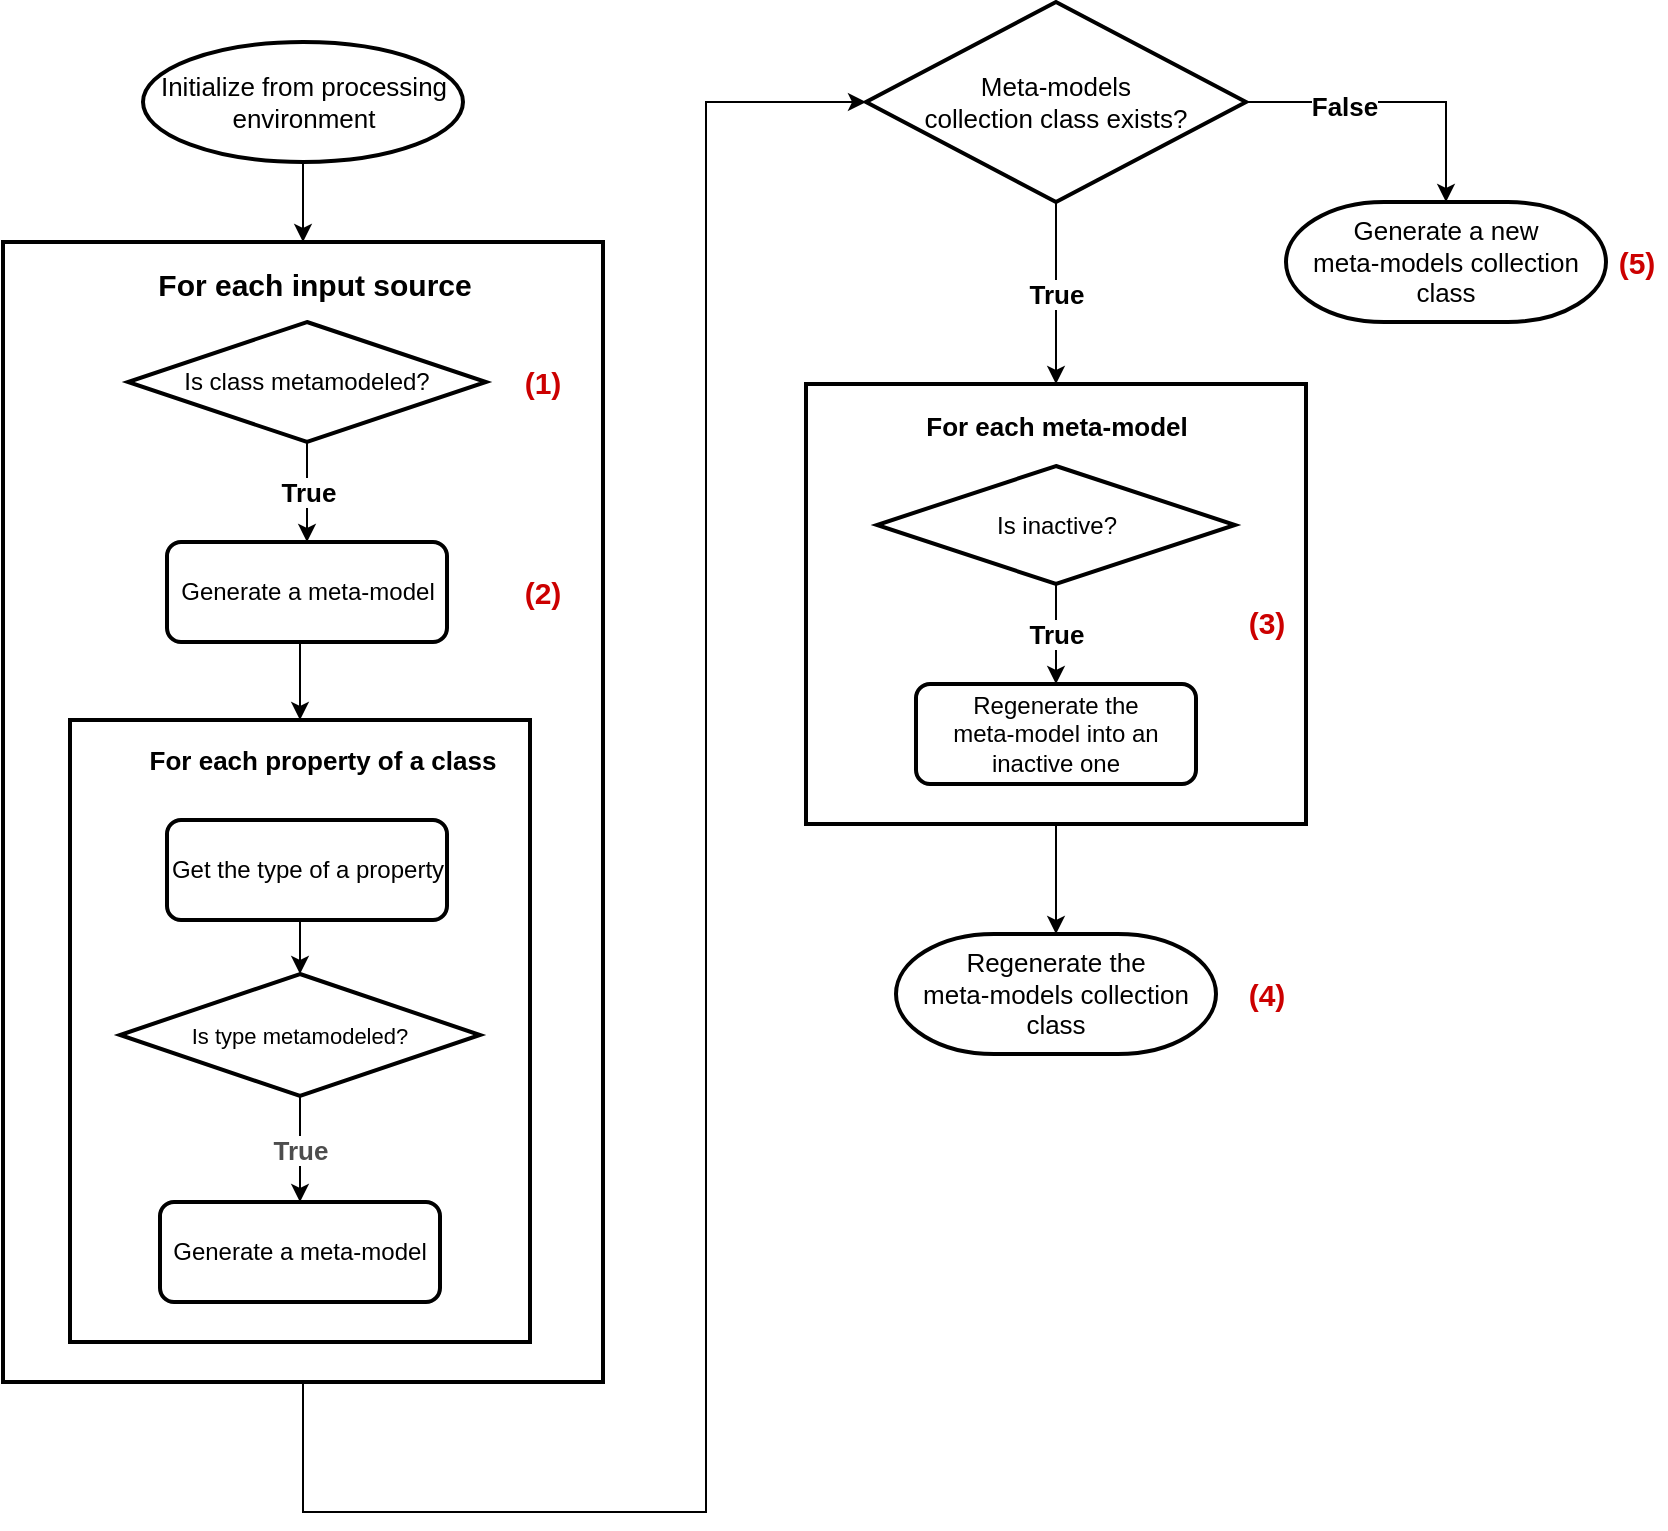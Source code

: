 <mxfile version="18.1.3" type="device"><diagram id="P7L-02BY6ZUrK3GjywdZ" name="Page-1"><mxGraphModel dx="1418" dy="688" grid="1" gridSize="10" guides="1" tooltips="1" connect="1" arrows="1" fold="1" page="1" pageScale="1" pageWidth="850" pageHeight="1100" background="#ffffff" math="0" shadow="0"><root><mxCell id="0"/><mxCell id="1" parent="0"/><mxCell id="hdNabcQ9-wxzFKDG0ik--14" value="" style="rounded=0;whiteSpace=wrap;html=1;fontSize=13;strokeWidth=2;fillColor=default;" parent="1" vertex="1"><mxGeometry x="18.5" y="140" width="300" height="570" as="geometry"/></mxCell><mxCell id="hdNabcQ9-wxzFKDG0ik--21" value="" style="rounded=0;whiteSpace=wrap;html=1;fontSize=13;strokeWidth=2;" parent="1" vertex="1"><mxGeometry x="52" y="379" width="230" height="311" as="geometry"/></mxCell><mxCell id="dRkoeY6bPG6HJMQkWIAA-2" style="edgeStyle=orthogonalEdgeStyle;rounded=0;orthogonalLoop=1;jettySize=auto;html=1;exitX=0.5;exitY=1;exitDx=0;exitDy=0;entryX=0.5;entryY=0;entryDx=0;entryDy=0;" parent="1" source="hdNabcQ9-wxzFKDG0ik--4" target="hdNabcQ9-wxzFKDG0ik--21" edge="1"><mxGeometry relative="1" as="geometry"/></mxCell><mxCell id="hdNabcQ9-wxzFKDG0ik--4" value="Generate a meta-model" style="rounded=1;whiteSpace=wrap;html=1;absoluteArcSize=1;arcSize=14;strokeWidth=2;" parent="1" vertex="1"><mxGeometry x="100.5" y="290" width="140" height="50" as="geometry"/></mxCell><mxCell id="hdNabcQ9-wxzFKDG0ik--7" value="&lt;font style=&quot;font-size: 13px;&quot;&gt;&lt;b&gt;True&lt;/b&gt;&lt;/font&gt;" style="edgeStyle=orthogonalEdgeStyle;rounded=0;orthogonalLoop=1;jettySize=auto;html=1;exitX=0.5;exitY=1;exitDx=0;exitDy=0;exitPerimeter=0;entryX=0.5;entryY=0;entryDx=0;entryDy=0;" parent="1" source="hdNabcQ9-wxzFKDG0ik--5" target="hdNabcQ9-wxzFKDG0ik--4" edge="1"><mxGeometry relative="1" as="geometry"/></mxCell><mxCell id="hdNabcQ9-wxzFKDG0ik--5" value="Is class metamodeled?" style="strokeWidth=2;html=1;shape=mxgraph.flowchart.decision;whiteSpace=wrap;fontSize=12;" parent="1" vertex="1"><mxGeometry x="81" y="180" width="179" height="60" as="geometry"/></mxCell><mxCell id="hdNabcQ9-wxzFKDG0ik--27" style="edgeStyle=orthogonalEdgeStyle;rounded=0;orthogonalLoop=1;jettySize=auto;html=1;exitX=0.5;exitY=1;exitDx=0;exitDy=0;entryX=0.5;entryY=0;entryDx=0;entryDy=0;entryPerimeter=0;fontSize=11;fontColor=#4D4D4D;" parent="1" source="hdNabcQ9-wxzFKDG0ik--25" target="hdNabcQ9-wxzFKDG0ik--26" edge="1"><mxGeometry relative="1" as="geometry"/></mxCell><mxCell id="hdNabcQ9-wxzFKDG0ik--25" value="Get the type of a property" style="rounded=1;whiteSpace=wrap;html=1;absoluteArcSize=1;arcSize=14;strokeWidth=2;" parent="1" vertex="1"><mxGeometry x="100.5" y="429" width="140" height="50" as="geometry"/></mxCell><mxCell id="hdNabcQ9-wxzFKDG0ik--32" value="&lt;font style=&quot;font-size: 13px;&quot;&gt;&lt;b&gt;True&lt;/b&gt;&lt;/font&gt;" style="edgeStyle=orthogonalEdgeStyle;rounded=0;orthogonalLoop=1;jettySize=auto;html=1;exitX=0.5;exitY=1;exitDx=0;exitDy=0;exitPerimeter=0;entryX=0.5;entryY=0;entryDx=0;entryDy=0;fontSize=11;fontColor=#4D4D4D;" parent="1" source="hdNabcQ9-wxzFKDG0ik--26" target="hdNabcQ9-wxzFKDG0ik--31" edge="1"><mxGeometry relative="1" as="geometry"/></mxCell><mxCell id="hdNabcQ9-wxzFKDG0ik--28" style="edgeStyle=orthogonalEdgeStyle;rounded=0;orthogonalLoop=1;jettySize=auto;html=1;exitX=0.5;exitY=1;exitDx=0;exitDy=0;fontSize=11;fontColor=#4D4D4D;" parent="1" edge="1"><mxGeometry relative="1" as="geometry"><mxPoint x="177" y="359.0" as="sourcePoint"/><mxPoint x="177" y="359.0" as="targetPoint"/></mxGeometry></mxCell><mxCell id="hdNabcQ9-wxzFKDG0ik--31" value="Generate a meta-model" style="rounded=1;whiteSpace=wrap;html=1;absoluteArcSize=1;arcSize=14;strokeWidth=2;" parent="1" vertex="1"><mxGeometry x="97" y="620" width="140" height="50" as="geometry"/></mxCell><mxCell id="hdNabcQ9-wxzFKDG0ik--26" value="&lt;div&gt;&lt;font style=&quot;font-size: 11px;&quot;&gt;Is type metamodeled?&lt;br&gt;&lt;/font&gt;&lt;/div&gt;" style="strokeWidth=2;html=1;shape=mxgraph.flowchart.decision;whiteSpace=wrap;verticalAlign=middle;" parent="1" vertex="1"><mxGeometry x="77" y="506" width="180" height="61" as="geometry"/></mxCell><mxCell id="hdNabcQ9-wxzFKDG0ik--58" style="edgeStyle=orthogonalEdgeStyle;rounded=0;orthogonalLoop=1;jettySize=auto;html=1;exitX=0.5;exitY=1;exitDx=0;exitDy=0;entryX=0;entryY=0.5;entryDx=0;entryDy=0;entryPerimeter=0;fontSize=13;fontColor=#000000;strokeColor=#000000;" parent="1" source="hdNabcQ9-wxzFKDG0ik--14" target="hdNabcQ9-wxzFKDG0ik--47" edge="1"><mxGeometry relative="1" as="geometry"><Array as="points"><mxPoint x="169" y="775"/><mxPoint x="370" y="775"/><mxPoint x="370" y="70"/></Array><mxPoint x="241" y="775" as="sourcePoint"/></mxGeometry></mxCell><mxCell id="hdNabcQ9-wxzFKDG0ik--59" style="edgeStyle=orthogonalEdgeStyle;rounded=0;orthogonalLoop=1;jettySize=auto;html=1;exitX=1;exitY=0.5;exitDx=0;exitDy=0;exitPerimeter=0;entryX=0.5;entryY=0;entryDx=0;entryDy=0;fontSize=13;fontColor=#000000;strokeColor=#000000;entryPerimeter=0;" parent="1" source="hdNabcQ9-wxzFKDG0ik--47" target="hdNabcQ9-wxzFKDG0ik--73" edge="1"><mxGeometry relative="1" as="geometry"><mxPoint x="710" y="130" as="targetPoint"/></mxGeometry></mxCell><mxCell id="hdNabcQ9-wxzFKDG0ik--60" value="&lt;b&gt;False&lt;/b&gt;" style="edgeLabel;html=1;align=center;verticalAlign=middle;resizable=0;points=[];fontSize=13;fontColor=#000000;" parent="hdNabcQ9-wxzFKDG0ik--59" vertex="1" connectable="0"><mxGeometry x="-0.338" y="-2" relative="1" as="geometry"><mxPoint x="-1" as="offset"/></mxGeometry></mxCell><mxCell id="hdNabcQ9-wxzFKDG0ik--61" value="&lt;b&gt;True&lt;/b&gt;" style="edgeStyle=orthogonalEdgeStyle;rounded=0;orthogonalLoop=1;jettySize=auto;html=1;exitX=0.5;exitY=1;exitDx=0;exitDy=0;exitPerimeter=0;fontSize=13;fontColor=#000000;strokeColor=#000000;entryX=0.5;entryY=0;entryDx=0;entryDy=0;" parent="1" source="hdNabcQ9-wxzFKDG0ik--47" target="hdNabcQ9-wxzFKDG0ik--63" edge="1"><mxGeometry relative="1" as="geometry"><mxPoint x="545" y="170" as="targetPoint"/></mxGeometry></mxCell><mxCell id="hdNabcQ9-wxzFKDG0ik--47" value="&lt;div&gt;Meta-models &lt;br&gt;&lt;/div&gt;&lt;div&gt;collection class exists?&lt;/div&gt;" style="strokeWidth=2;html=1;shape=mxgraph.flowchart.decision;whiteSpace=wrap;labelBorderColor=none;fontSize=13;fontColor=#000000;fillColor=none;" parent="1" vertex="1"><mxGeometry x="450" y="20" width="190" height="100" as="geometry"/></mxCell><mxCell id="hdNabcQ9-wxzFKDG0ik--52" value="&lt;font style=&quot;font-size: 15px;&quot;&gt;&lt;b&gt;For each input source&lt;/b&gt;&lt;br&gt;&lt;/font&gt;" style="text;html=1;align=center;verticalAlign=middle;resizable=0;points=[];autosize=1;strokeColor=none;fillColor=none;fontSize=13;fontColor=#000000;" parent="1" vertex="1"><mxGeometry x="88.5" y="151" width="170" height="20" as="geometry"/></mxCell><mxCell id="hdNabcQ9-wxzFKDG0ik--54" value="For each property of a class" style="text;html=1;align=center;verticalAlign=middle;resizable=0;points=[];autosize=1;strokeColor=none;fillColor=none;fontSize=13;fontColor=#000000;fontStyle=1" parent="1" vertex="1"><mxGeometry x="82.5" y="389" width="190" height="20" as="geometry"/></mxCell><mxCell id="hdNabcQ9-wxzFKDG0ik--68" style="edgeStyle=orthogonalEdgeStyle;rounded=0;orthogonalLoop=1;jettySize=auto;html=1;exitX=0.5;exitY=1;exitDx=0;exitDy=0;fontSize=13;fontColor=#000000;strokeColor=#000000;entryX=0.5;entryY=0;entryDx=0;entryDy=0;entryPerimeter=0;" parent="1" source="hdNabcQ9-wxzFKDG0ik--63" target="hdNabcQ9-wxzFKDG0ik--71" edge="1"><mxGeometry relative="1" as="geometry"><mxPoint x="545.421" y="481" as="targetPoint"/></mxGeometry></mxCell><mxCell id="hdNabcQ9-wxzFKDG0ik--63" value="" style="rounded=0;whiteSpace=wrap;html=1;fontSize=13;strokeWidth=2;fillColor=default;" parent="1" vertex="1"><mxGeometry x="420" y="211" width="250" height="220" as="geometry"/></mxCell><mxCell id="hdNabcQ9-wxzFKDG0ik--64" value="&lt;b&gt;For each meta-model&lt;br&gt;&lt;/b&gt;" style="text;html=1;align=center;verticalAlign=middle;resizable=0;points=[];autosize=1;strokeColor=none;fillColor=none;fontSize=13;fontColor=#000000;" parent="1" vertex="1"><mxGeometry x="470" y="222" width="150" height="20" as="geometry"/></mxCell><mxCell id="hdNabcQ9-wxzFKDG0ik--67" value="&lt;b&gt;True&lt;/b&gt;" style="edgeStyle=orthogonalEdgeStyle;rounded=0;orthogonalLoop=1;jettySize=auto;html=1;exitX=0.5;exitY=1;exitDx=0;exitDy=0;exitPerimeter=0;entryX=0.5;entryY=0;entryDx=0;entryDy=0;fontSize=13;fontColor=#000000;strokeColor=#000000;" parent="1" source="hdNabcQ9-wxzFKDG0ik--65" target="hdNabcQ9-wxzFKDG0ik--66" edge="1"><mxGeometry relative="1" as="geometry"/></mxCell><mxCell id="hdNabcQ9-wxzFKDG0ik--65" value="Is inactive?" style="strokeWidth=2;html=1;shape=mxgraph.flowchart.decision;whiteSpace=wrap;fontSize=12;" parent="1" vertex="1"><mxGeometry x="455.5" y="252" width="179" height="59" as="geometry"/></mxCell><mxCell id="hdNabcQ9-wxzFKDG0ik--66" value="&lt;div&gt;Regenerate the &lt;br&gt;&lt;/div&gt;&lt;div&gt;meta-model into an inactive one&lt;/div&gt;" style="rounded=1;whiteSpace=wrap;html=1;absoluteArcSize=1;arcSize=14;strokeWidth=2;" parent="1" vertex="1"><mxGeometry x="475" y="361" width="140" height="50" as="geometry"/></mxCell><mxCell id="hdNabcQ9-wxzFKDG0ik--71" value="&lt;div&gt;Regenerate the &lt;br&gt;&lt;/div&gt;&lt;div&gt;meta-models collection class&lt;/div&gt;" style="strokeWidth=2;html=1;shape=mxgraph.flowchart.terminator;whiteSpace=wrap;labelBorderColor=none;fontSize=13;fontColor=#000000;fillColor=none;" parent="1" vertex="1"><mxGeometry x="465" y="486" width="160" height="60" as="geometry"/></mxCell><mxCell id="hdNabcQ9-wxzFKDG0ik--73" value="&lt;div&gt;Generate a new&lt;br&gt;&lt;/div&gt;&lt;div&gt;meta-models collection class&lt;/div&gt;" style="strokeWidth=2;html=1;shape=mxgraph.flowchart.terminator;whiteSpace=wrap;labelBorderColor=none;fontSize=13;fontColor=#000000;fillColor=none;" parent="1" vertex="1"><mxGeometry x="660" y="120" width="160" height="60" as="geometry"/></mxCell><mxCell id="hdNabcQ9-wxzFKDG0ik--75" style="edgeStyle=orthogonalEdgeStyle;rounded=0;orthogonalLoop=1;jettySize=auto;html=1;exitX=0.5;exitY=1;exitDx=0;exitDy=0;exitPerimeter=0;entryX=0.5;entryY=0;entryDx=0;entryDy=0;fontSize=13;fontColor=#000000;strokeColor=#000000;" parent="1" source="hdNabcQ9-wxzFKDG0ik--74" target="hdNabcQ9-wxzFKDG0ik--14" edge="1"><mxGeometry relative="1" as="geometry"/></mxCell><mxCell id="hdNabcQ9-wxzFKDG0ik--74" value="Initialize from processing environment" style="strokeWidth=2;html=1;shape=mxgraph.flowchart.start_1;whiteSpace=wrap;labelBorderColor=none;fontSize=13;fontColor=#000000;fillColor=none;" parent="1" vertex="1"><mxGeometry x="88.5" y="40" width="160" height="60" as="geometry"/></mxCell><mxCell id="hdNabcQ9-wxzFKDG0ik--76" value="&lt;font style=&quot;font-size: 15px;&quot; color=&quot;#CC0000&quot;&gt;&lt;b style=&quot;font-size: 15px;&quot;&gt;(1)&lt;/b&gt;&lt;/font&gt;" style="text;html=1;align=center;verticalAlign=middle;resizable=0;points=[];autosize=1;strokeColor=none;fillColor=none;fontSize=15;fontColor=#000000;" parent="1" vertex="1"><mxGeometry x="272.5" y="200" width="30" height="20" as="geometry"/></mxCell><mxCell id="hdNabcQ9-wxzFKDG0ik--78" value="&lt;font style=&quot;font-size: 15px;&quot; color=&quot;#CC0000&quot;&gt;&lt;b style=&quot;font-size: 15px;&quot;&gt;(3)&lt;/b&gt;&lt;/font&gt;" style="text;html=1;align=center;verticalAlign=middle;resizable=0;points=[];autosize=1;strokeColor=none;fillColor=none;fontSize=15;fontColor=#000000;" parent="1" vertex="1"><mxGeometry x="634.5" y="320" width="30" height="20" as="geometry"/></mxCell><mxCell id="hdNabcQ9-wxzFKDG0ik--79" value="&lt;font color=&quot;#CC0000&quot;&gt;&lt;b&gt;(5)&lt;/b&gt;&lt;/font&gt;" style="text;html=1;align=center;verticalAlign=middle;resizable=0;points=[];autosize=1;strokeColor=none;fillColor=none;fontSize=15;fontColor=#000000;" parent="1" vertex="1"><mxGeometry x="820" y="140" width="30" height="20" as="geometry"/></mxCell><mxCell id="hdNabcQ9-wxzFKDG0ik--80" value="&lt;font color=&quot;#CC0000&quot;&gt;&lt;b&gt;(4)&lt;/b&gt;&lt;/font&gt;" style="text;html=1;align=center;verticalAlign=middle;resizable=0;points=[];autosize=1;strokeColor=none;fillColor=none;fontSize=15;fontColor=#000000;" parent="1" vertex="1"><mxGeometry x="634.5" y="506" width="30" height="20" as="geometry"/></mxCell><mxCell id="mhN459fpQRmQaRXVJ7eg-1" value="&lt;font style=&quot;font-size: 15px;&quot; color=&quot;#CC0000&quot;&gt;&lt;b style=&quot;font-size: 15px;&quot;&gt;(2)&lt;/b&gt;&lt;/font&gt;" style="text;html=1;align=center;verticalAlign=middle;resizable=0;points=[];autosize=1;strokeColor=none;fillColor=none;fontSize=15;fontColor=#000000;" vertex="1" parent="1"><mxGeometry x="272.5" y="305" width="30" height="20" as="geometry"/></mxCell></root></mxGraphModel></diagram></mxfile>